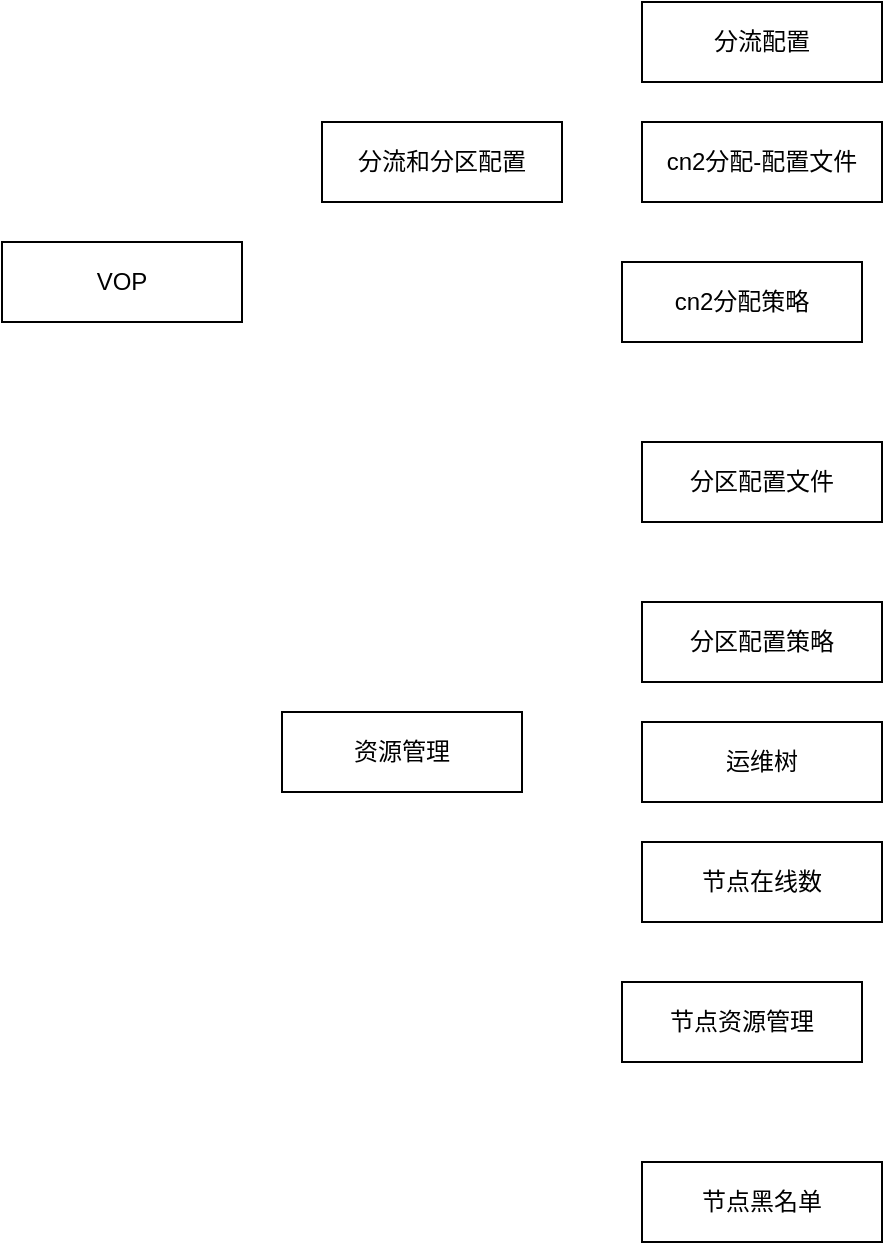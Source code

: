 <mxfile version="14.8.0" type="github">
  <diagram id="YNfQ12_H4-abK58z41uk" name="Page-1">
    <mxGraphModel dx="1422" dy="762" grid="1" gridSize="10" guides="1" tooltips="1" connect="1" arrows="1" fold="1" page="1" pageScale="1" pageWidth="827" pageHeight="1169" math="0" shadow="0">
      <root>
        <mxCell id="0" />
        <mxCell id="1" parent="0" />
        <mxCell id="9xCUj37M5p90MkXv-arF-1" value="VOP" style="rounded=0;whiteSpace=wrap;html=1;" vertex="1" parent="1">
          <mxGeometry x="120" y="330" width="120" height="40" as="geometry" />
        </mxCell>
        <mxCell id="9xCUj37M5p90MkXv-arF-2" value="分流和分区配置" style="rounded=0;whiteSpace=wrap;html=1;" vertex="1" parent="1">
          <mxGeometry x="280" y="270" width="120" height="40" as="geometry" />
        </mxCell>
        <mxCell id="9xCUj37M5p90MkXv-arF-3" value="资源管理" style="rounded=0;whiteSpace=wrap;html=1;" vertex="1" parent="1">
          <mxGeometry x="260" y="565" width="120" height="40" as="geometry" />
        </mxCell>
        <mxCell id="9xCUj37M5p90MkXv-arF-4" value="分流配置" style="rounded=0;whiteSpace=wrap;html=1;" vertex="1" parent="1">
          <mxGeometry x="440" y="210" width="120" height="40" as="geometry" />
        </mxCell>
        <mxCell id="9xCUj37M5p90MkXv-arF-5" value="cn2分配-配置文件" style="rounded=0;whiteSpace=wrap;html=1;" vertex="1" parent="1">
          <mxGeometry x="440" y="270" width="120" height="40" as="geometry" />
        </mxCell>
        <mxCell id="9xCUj37M5p90MkXv-arF-6" value="cn2分配策略" style="rounded=0;whiteSpace=wrap;html=1;" vertex="1" parent="1">
          <mxGeometry x="430" y="340" width="120" height="40" as="geometry" />
        </mxCell>
        <mxCell id="9xCUj37M5p90MkXv-arF-7" value="分区配置文件" style="rounded=0;whiteSpace=wrap;html=1;" vertex="1" parent="1">
          <mxGeometry x="440" y="430" width="120" height="40" as="geometry" />
        </mxCell>
        <mxCell id="9xCUj37M5p90MkXv-arF-8" value="分区配置策略" style="rounded=0;whiteSpace=wrap;html=1;" vertex="1" parent="1">
          <mxGeometry x="440" y="510" width="120" height="40" as="geometry" />
        </mxCell>
        <mxCell id="9xCUj37M5p90MkXv-arF-9" value="运维树" style="rounded=0;whiteSpace=wrap;html=1;" vertex="1" parent="1">
          <mxGeometry x="440" y="570" width="120" height="40" as="geometry" />
        </mxCell>
        <mxCell id="9xCUj37M5p90MkXv-arF-10" value="节点在线数" style="rounded=0;whiteSpace=wrap;html=1;" vertex="1" parent="1">
          <mxGeometry x="440" y="630" width="120" height="40" as="geometry" />
        </mxCell>
        <mxCell id="9xCUj37M5p90MkXv-arF-11" value="节点资源管理" style="rounded=0;whiteSpace=wrap;html=1;" vertex="1" parent="1">
          <mxGeometry x="430" y="700" width="120" height="40" as="geometry" />
        </mxCell>
        <mxCell id="9xCUj37M5p90MkXv-arF-12" value="节点黑名单" style="rounded=0;whiteSpace=wrap;html=1;" vertex="1" parent="1">
          <mxGeometry x="440" y="790" width="120" height="40" as="geometry" />
        </mxCell>
      </root>
    </mxGraphModel>
  </diagram>
</mxfile>
